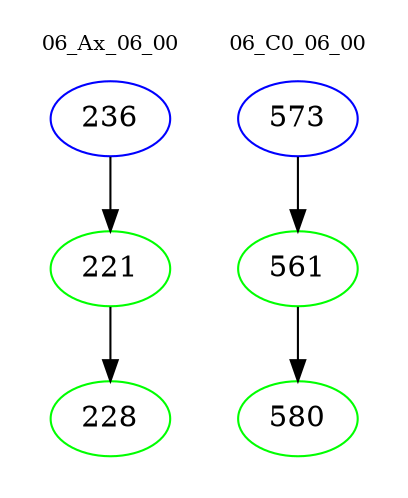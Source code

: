 digraph{
subgraph cluster_0 {
color = white
label = "06_Ax_06_00";
fontsize=10;
T0_236 [label="236", color="blue"]
T0_236 -> T0_221 [color="black"]
T0_221 [label="221", color="green"]
T0_221 -> T0_228 [color="black"]
T0_228 [label="228", color="green"]
}
subgraph cluster_1 {
color = white
label = "06_C0_06_00";
fontsize=10;
T1_573 [label="573", color="blue"]
T1_573 -> T1_561 [color="black"]
T1_561 [label="561", color="green"]
T1_561 -> T1_580 [color="black"]
T1_580 [label="580", color="green"]
}
}
